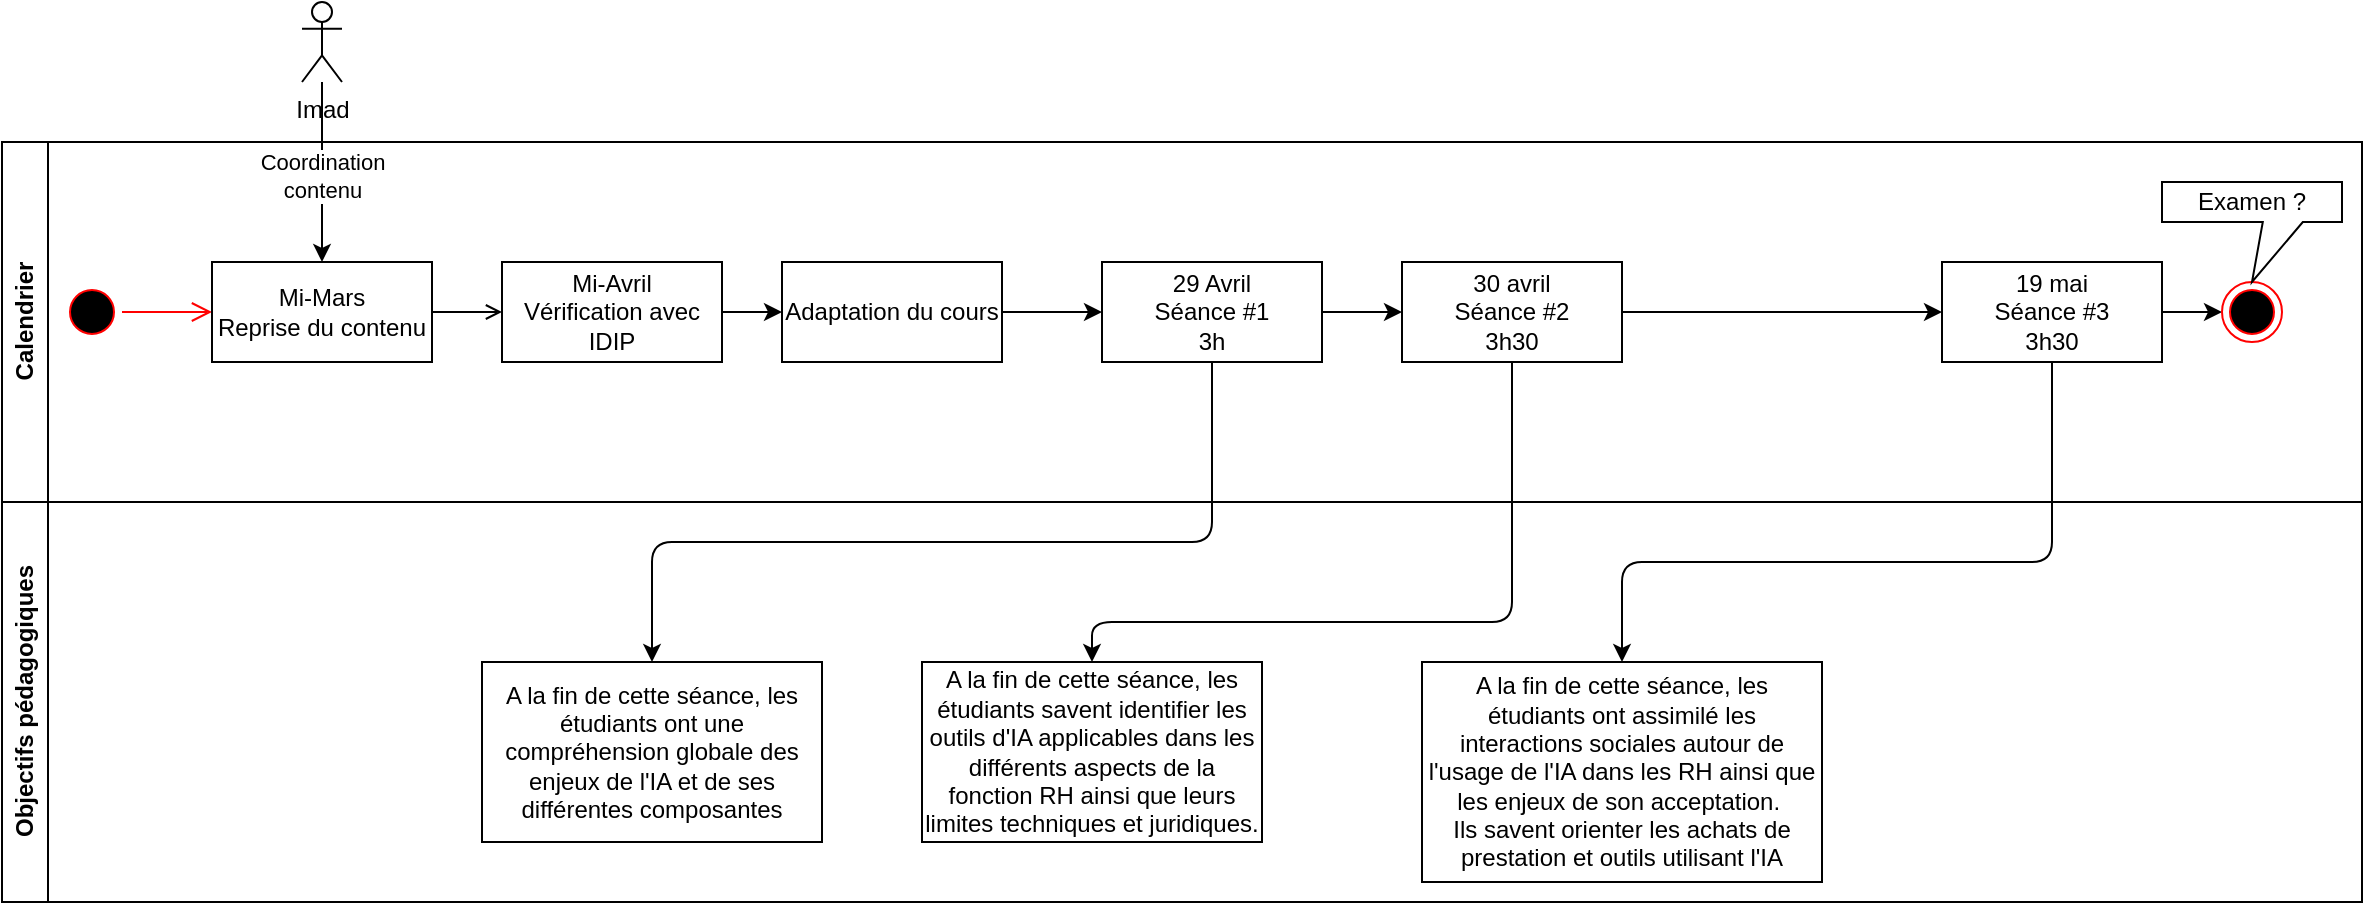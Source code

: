 <mxfile version="26.0.16">
  <diagram name="Page-1" id="e7e014a7-5840-1c2e-5031-d8a46d1fe8dd">
    <mxGraphModel dx="1396" dy="761" grid="1" gridSize="10" guides="1" tooltips="1" connect="1" arrows="1" fold="1" page="1" pageScale="1" pageWidth="1654" pageHeight="1169" background="none" math="0" shadow="0">
      <root>
        <mxCell id="0" />
        <mxCell id="1" parent="0" />
        <mxCell id="QrdZ3zOz95iLeTfScC8g-41" value="Calendrier" style="swimlane;horizontal=0;whiteSpace=wrap;html=1;verticalAlign=middle;" vertex="1" parent="1">
          <mxGeometry x="50" y="130" width="1180" height="180" as="geometry" />
        </mxCell>
        <mxCell id="QrdZ3zOz95iLeTfScC8g-42" value="" style="ellipse;html=1;shape=startState;fillColor=#000000;strokeColor=#ff0000;" vertex="1" parent="QrdZ3zOz95iLeTfScC8g-41">
          <mxGeometry x="30" y="70" width="30" height="30" as="geometry" />
        </mxCell>
        <mxCell id="QrdZ3zOz95iLeTfScC8g-43" value="" style="edgeStyle=orthogonalEdgeStyle;html=1;verticalAlign=bottom;endArrow=open;endSize=8;strokeColor=#ff0000;rounded=0;entryX=0;entryY=0.5;entryDx=0;entryDy=0;" edge="1" source="QrdZ3zOz95iLeTfScC8g-42" parent="QrdZ3zOz95iLeTfScC8g-41" target="QrdZ3zOz95iLeTfScC8g-55">
          <mxGeometry relative="1" as="geometry">
            <mxPoint x="120" y="85" as="targetPoint" />
          </mxGeometry>
        </mxCell>
        <mxCell id="QrdZ3zOz95iLeTfScC8g-46" value="" style="edgeStyle=orthogonalEdgeStyle;rounded=0;orthogonalLoop=1;jettySize=auto;html=1;" edge="1" parent="QrdZ3zOz95iLeTfScC8g-41" source="QrdZ3zOz95iLeTfScC8g-44" target="QrdZ3zOz95iLeTfScC8g-45">
          <mxGeometry relative="1" as="geometry" />
        </mxCell>
        <mxCell id="QrdZ3zOz95iLeTfScC8g-56" value="" style="edgeStyle=orthogonalEdgeStyle;rounded=0;orthogonalLoop=1;jettySize=auto;html=1;startArrow=open;startFill=0;endArrow=none;" edge="1" parent="QrdZ3zOz95iLeTfScC8g-41" source="QrdZ3zOz95iLeTfScC8g-44" target="QrdZ3zOz95iLeTfScC8g-55">
          <mxGeometry relative="1" as="geometry" />
        </mxCell>
        <mxCell id="QrdZ3zOz95iLeTfScC8g-44" value="Mi-Avril&lt;br&gt;Vérification avec IDIP" style="html=1;whiteSpace=wrap;" vertex="1" parent="QrdZ3zOz95iLeTfScC8g-41">
          <mxGeometry x="250" y="60" width="110" height="50" as="geometry" />
        </mxCell>
        <mxCell id="QrdZ3zOz95iLeTfScC8g-48" value="" style="edgeStyle=orthogonalEdgeStyle;rounded=0;orthogonalLoop=1;jettySize=auto;html=1;" edge="1" parent="QrdZ3zOz95iLeTfScC8g-41" source="QrdZ3zOz95iLeTfScC8g-45" target="QrdZ3zOz95iLeTfScC8g-47">
          <mxGeometry relative="1" as="geometry" />
        </mxCell>
        <mxCell id="QrdZ3zOz95iLeTfScC8g-45" value="Adaptation du cours" style="html=1;whiteSpace=wrap;" vertex="1" parent="QrdZ3zOz95iLeTfScC8g-41">
          <mxGeometry x="390" y="60" width="110" height="50" as="geometry" />
        </mxCell>
        <mxCell id="QrdZ3zOz95iLeTfScC8g-50" value="" style="edgeStyle=orthogonalEdgeStyle;rounded=0;orthogonalLoop=1;jettySize=auto;html=1;" edge="1" parent="QrdZ3zOz95iLeTfScC8g-41" source="QrdZ3zOz95iLeTfScC8g-47" target="QrdZ3zOz95iLeTfScC8g-49">
          <mxGeometry relative="1" as="geometry" />
        </mxCell>
        <mxCell id="QrdZ3zOz95iLeTfScC8g-47" value="29 Avril&lt;br&gt;Séance #1&lt;br&gt;3h" style="html=1;whiteSpace=wrap;" vertex="1" parent="QrdZ3zOz95iLeTfScC8g-41">
          <mxGeometry x="550" y="60" width="110" height="50" as="geometry" />
        </mxCell>
        <mxCell id="QrdZ3zOz95iLeTfScC8g-52" value="" style="edgeStyle=orthogonalEdgeStyle;rounded=0;orthogonalLoop=1;jettySize=auto;html=1;" edge="1" parent="QrdZ3zOz95iLeTfScC8g-41" source="QrdZ3zOz95iLeTfScC8g-49" target="QrdZ3zOz95iLeTfScC8g-51">
          <mxGeometry relative="1" as="geometry" />
        </mxCell>
        <mxCell id="QrdZ3zOz95iLeTfScC8g-49" value="30 avril&lt;br&gt;Séance #2&lt;br&gt;3h30" style="html=1;whiteSpace=wrap;" vertex="1" parent="QrdZ3zOz95iLeTfScC8g-41">
          <mxGeometry x="700" y="60" width="110" height="50" as="geometry" />
        </mxCell>
        <mxCell id="QrdZ3zOz95iLeTfScC8g-54" style="edgeStyle=orthogonalEdgeStyle;rounded=0;orthogonalLoop=1;jettySize=auto;html=1;entryX=0;entryY=0.5;entryDx=0;entryDy=0;" edge="1" parent="QrdZ3zOz95iLeTfScC8g-41" source="QrdZ3zOz95iLeTfScC8g-51" target="QrdZ3zOz95iLeTfScC8g-53">
          <mxGeometry relative="1" as="geometry" />
        </mxCell>
        <mxCell id="QrdZ3zOz95iLeTfScC8g-51" value="19 mai&lt;br&gt;Séance #3&lt;br&gt;3h30" style="html=1;whiteSpace=wrap;" vertex="1" parent="QrdZ3zOz95iLeTfScC8g-41">
          <mxGeometry x="970" y="60" width="110" height="50" as="geometry" />
        </mxCell>
        <mxCell id="QrdZ3zOz95iLeTfScC8g-53" value="" style="ellipse;html=1;shape=endState;fillColor=#000000;strokeColor=#ff0000;" vertex="1" parent="QrdZ3zOz95iLeTfScC8g-41">
          <mxGeometry x="1110" y="70" width="30" height="30" as="geometry" />
        </mxCell>
        <mxCell id="QrdZ3zOz95iLeTfScC8g-55" value="&lt;div&gt;Mi-Mars&lt;/div&gt;Reprise du contenu" style="html=1;whiteSpace=wrap;" vertex="1" parent="QrdZ3zOz95iLeTfScC8g-41">
          <mxGeometry x="105" y="60" width="110" height="50" as="geometry" />
        </mxCell>
        <mxCell id="QrdZ3zOz95iLeTfScC8g-64" value="Examen ?" style="shape=callout;whiteSpace=wrap;html=1;perimeter=calloutPerimeter;size=30;position=0.56;" vertex="1" parent="QrdZ3zOz95iLeTfScC8g-41">
          <mxGeometry x="1080" y="20" width="90" height="50" as="geometry" />
        </mxCell>
        <mxCell id="QrdZ3zOz95iLeTfScC8g-62" style="edgeStyle=orthogonalEdgeStyle;rounded=0;orthogonalLoop=1;jettySize=auto;html=1;entryX=0.5;entryY=0;entryDx=0;entryDy=0;" edge="1" parent="1" source="QrdZ3zOz95iLeTfScC8g-58" target="QrdZ3zOz95iLeTfScC8g-55">
          <mxGeometry relative="1" as="geometry" />
        </mxCell>
        <mxCell id="QrdZ3zOz95iLeTfScC8g-63" value="Coordination &lt;br&gt;contenu" style="edgeLabel;html=1;align=center;verticalAlign=middle;resizable=0;points=[];" vertex="1" connectable="0" parent="QrdZ3zOz95iLeTfScC8g-62">
          <mxGeometry x="0.042" relative="1" as="geometry">
            <mxPoint as="offset" />
          </mxGeometry>
        </mxCell>
        <mxCell id="QrdZ3zOz95iLeTfScC8g-58" value="Imad" style="shape=umlActor;verticalLabelPosition=bottom;verticalAlign=top;html=1;" vertex="1" parent="1">
          <mxGeometry x="200" y="60" width="20" height="40" as="geometry" />
        </mxCell>
        <mxCell id="QrdZ3zOz95iLeTfScC8g-65" value="Objectifs pédagogiques" style="swimlane;horizontal=0;whiteSpace=wrap;html=1;" vertex="1" parent="1">
          <mxGeometry x="50" y="310" width="1180" height="200" as="geometry" />
        </mxCell>
        <mxCell id="QrdZ3zOz95iLeTfScC8g-67" value="A la fin de cette séance, les étudiants ont une compréhension globale des enjeux de l&#39;IA et de ses différentes composantes" style="html=1;whiteSpace=wrap;" vertex="1" parent="QrdZ3zOz95iLeTfScC8g-65">
          <mxGeometry x="240" y="80" width="170" height="90" as="geometry" />
        </mxCell>
        <mxCell id="QrdZ3zOz95iLeTfScC8g-69" value="A la fin de cette séance, les étudiants savent identifier les outils d&#39;IA applicables dans les différents aspects de la fonction RH ainsi que leurs limites techniques et juridiques." style="html=1;whiteSpace=wrap;" vertex="1" parent="QrdZ3zOz95iLeTfScC8g-65">
          <mxGeometry x="460" y="80" width="170" height="90" as="geometry" />
        </mxCell>
        <mxCell id="QrdZ3zOz95iLeTfScC8g-71" value="A la fin de cette séance, les étudiants ont assimilé les interactions sociales autour de l&#39;usage de l&#39;IA dans les RH ainsi que les enjeux de son acceptation.&amp;nbsp;&lt;br&gt;Ils savent orienter les achats de prestation et outils utilisant l&#39;IA" style="html=1;whiteSpace=wrap;" vertex="1" parent="QrdZ3zOz95iLeTfScC8g-65">
          <mxGeometry x="710" y="80" width="200" height="110" as="geometry" />
        </mxCell>
        <mxCell id="QrdZ3zOz95iLeTfScC8g-68" value="" style="edgeStyle=orthogonalEdgeStyle;rounded=1;orthogonalLoop=1;jettySize=auto;html=1;curved=0;entryX=0.5;entryY=0;entryDx=0;entryDy=0;" edge="1" parent="1" source="QrdZ3zOz95iLeTfScC8g-47" target="QrdZ3zOz95iLeTfScC8g-67">
          <mxGeometry relative="1" as="geometry">
            <Array as="points">
              <mxPoint x="655" y="330" />
              <mxPoint x="375" y="330" />
            </Array>
          </mxGeometry>
        </mxCell>
        <mxCell id="QrdZ3zOz95iLeTfScC8g-70" value="" style="edgeStyle=orthogonalEdgeStyle;rounded=1;orthogonalLoop=1;jettySize=auto;html=1;exitX=0.5;exitY=1;exitDx=0;exitDy=0;curved=0;entryX=0.5;entryY=0;entryDx=0;entryDy=0;" edge="1" parent="1" source="QrdZ3zOz95iLeTfScC8g-49" target="QrdZ3zOz95iLeTfScC8g-69">
          <mxGeometry relative="1" as="geometry">
            <mxPoint x="745" y="220" as="sourcePoint" />
            <Array as="points">
              <mxPoint x="805" y="370" />
              <mxPoint x="595" y="370" />
            </Array>
          </mxGeometry>
        </mxCell>
        <mxCell id="QrdZ3zOz95iLeTfScC8g-72" value="" style="edgeStyle=orthogonalEdgeStyle;rounded=1;orthogonalLoop=1;jettySize=auto;html=1;curved=0;exitX=0.5;exitY=1;exitDx=0;exitDy=0;entryX=0.5;entryY=0;entryDx=0;entryDy=0;" edge="1" parent="1" source="QrdZ3zOz95iLeTfScC8g-51" target="QrdZ3zOz95iLeTfScC8g-71">
          <mxGeometry relative="1" as="geometry">
            <Array as="points">
              <mxPoint x="1075" y="340" />
              <mxPoint x="860" y="340" />
            </Array>
          </mxGeometry>
        </mxCell>
      </root>
    </mxGraphModel>
  </diagram>
</mxfile>
